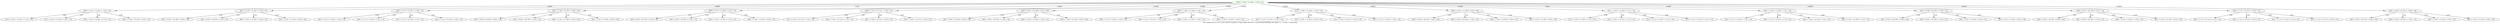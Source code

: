 digraph {
	overlap=false
	label="Tree exploration for K=2 arms and M=2 players using Selfish KLUCB U and RandomNewRank, for depth=2 : 19 leafs, 0 absorbing"
	0 [label="[[0/0 r=1,0/0 r=1], [0/0 r=1,0/0 r=1]]" color=green]
	0 -> 1 [label=0.0225 color=black]
	0 -> 2 [label=0.0625 color=black]
	0 -> 3 [label=0.203 color=black]
	0 -> 4 [label=0.0625 color=black]
	0 -> 5 [label=0.0625 color=black]
	0 -> 6 [label=0.0025 color=black]
	0 -> 7 [label=0.0625 color=black]
	0 -> 8 [label=0.0225 color=black]
	0 -> 9 [label=0.0025 color=black]
	0 -> 10 [label=0.0625 color=black]
	0 -> 11 [label=0.0225 color=black]
	0 -> 12 [label=0.203 color=black]
	0 -> 13 [label=0.0625 color=black]
	0 -> 14 [label=0.0625 color=black]
	0 -> 15 [label=0.0225 color=black]
	0 -> 16 [label=0.0625 color=black]
	1 [label="[[0/0 r=1,0/1 r=1], [0/1 r=1,0/0 r=1]]"]
	1 -> 17 [label=0.09 color=black]
	1 -> 18 [label=0.01 color=black]
	1 -> 19 [label=0.81 color=black]
	1 -> 20 [label=0.09 color=black]
	2 [label="[[0/1 r=1,0/0 r=1], [0/1 r=1,0/0 r=1]]"]
	2 -> 21 [label=0.25 color=black]
	2 -> 22 [label=0.25 color=black]
	2 -> 23 [label=0.25 color=black]
	2 -> 24 [label=0.25 color=black]
	3 [label="[[0/0 r=1,1/1 r=1], [0/1 r=1,0/0 r=1]]"]
	3 -> 25 [label=0.09 color=black]
	3 -> 26 [label=0.81 color=black]
	3 -> 27 [label=0.09 color=black]
	3 -> 28 [label=0.01 color=black]
	4 [label="[[0/1 r=1,0/0 r=1], [0/1 r=0,0/0 r=0]]"]
	4 -> 29 [label=0.25 color=black]
	4 -> 30 [label=0.25 color=black]
	4 -> 31 [label=0.25 color=black]
	4 -> 32 [label=0.25 color=black]
	5 [label="[[0/0 r=1,0/1 r=1], [0/0 r=1,0/1 r=1]]"]
	5 -> 33 [label=0.25 color=black]
	5 -> 34 [label=0.25 color=black]
	5 -> 35 [label=0.25 color=black]
	5 -> 36 [label=0.25 color=black]
	6 [label="[[0/0 r=1,0/1 r=1], [1/1 r=1,0/0 r=1]]"]
	6 -> 37 [label=0.09 color=black]
	6 -> 38 [label=0.81 color=black]
	6 -> 39 [label=0.09 color=black]
	6 -> 40 [label=0.01 color=black]
	7 [label="[[0/0 r=0,0/1 r=0], [0/0 r=0,0/1 r=0]]"]
	7 -> 41 [label=0.25 color=black]
	7 -> 42 [label=0.25 color=black]
	7 -> 43 [label=0.25 color=black]
	7 -> 44 [label=0.25 color=black]
	8 [label="[[0/1 r=1,0/0 r=1], [0/0 r=1,0/1 r=1]]"]
	8 -> 45 [label=0.81 color=black]
	8 -> 46 [label=0.09 color=black]
	8 -> 47 [label=0.01 color=black]
	8 -> 48 [label=0.09 color=black]
	9 [label="[[1/1 r=1,0/0 r=1], [0/0 r=1,0/1 r=1]]"]
	9 -> 49 [label=0.09 color=black]
	9 -> 50 [label=0.09 color=black]
	9 -> 51 [label=0.01 color=black]
	9 -> 52 [label=0.81 color=black]
	10 [label="[[0/0 r=1,0/1 r=1], [0/0 r=0,0/1 r=0]]"]
	10 -> 53 [label=0.25 color=black]
	10 -> 54 [label=0.25 color=black]
	10 -> 55 [label=0.25 color=black]
	10 -> 56 [label=0.25 color=black]
	11 [label="[[1/1 r=1,0/0 r=1], [0/0 r=1,1/1 r=1]]"]
	11 -> 57 [label=0.09 color=black]
	11 -> 58 [label=0.01 color=black]
	11 -> 59 [label=0.81 color=black]
	11 -> 60 [label=0.09 color=black]
	12 [label="[[0/1 r=1,0/0 r=1], [0/0 r=1,1/1 r=1]]"]
	12 -> 61 [label=0.81 color=black]
	12 -> 62 [label=0.09 color=black]
	12 -> 63 [label=0.01 color=black]
	12 -> 64 [label=0.09 color=black]
	13 [label="[[0/1 r=0,0/0 r=0], [0/1 r=1,0/0 r=1]]"]
	13 -> 65 [label=0.25 color=black]
	13 -> 66 [label=0.25 color=black]
	13 -> 67 [label=0.25 color=black]
	13 -> 68 [label=0.25 color=black]
	14 [label="[[0/0 r=0,0/1 r=0], [0/0 r=1,0/1 r=1]]"]
	14 -> 69 [label=0.25 color=black]
	14 -> 70 [label=0.25 color=black]
	14 -> 71 [label=0.25 color=black]
	14 -> 72 [label=0.25 color=black]
	15 [label="[[0/0 r=1,1/1 r=1], [1/1 r=1,0/0 r=1]]"]
	15 -> 73 [label=0.81 color=black]
	15 -> 74 [label=0.09 color=black]
	15 -> 75 [label=0.09 color=black]
	15 -> 76 [label=0.01 color=black]
	16 [label="[[0/1 r=0,0/0 r=0], [0/1 r=0,0/0 r=0]]"]
	16 -> 77 [label=0.25 color=black]
	16 -> 78 [label=0.25 color=black]
	16 -> 79 [label=0.25 color=black]
	16 -> 80 [label=0.25 color=black]
	17 [label="[[1/1 r=1,0/1 r=1], [0/1 r=1,1/1 r=1]]"]
	18 [label="[[1/1 r=1,0/1 r=1], [0/1 r=1,0/1 r=1]]"]
	19 [label="[[0/1 r=1,0/1 r=1], [0/1 r=1,1/1 r=1]]"]
	20 [label="[[0/1 r=1,0/1 r=1], [0/1 r=1,0/1 r=1]]"]
	21 [label="[[0/1 r=0,0/1 r=0], [0/1 r=0,0/1 r=0]]"]
	22 [label="[[0/1 r=0,0/1 r=0], [0/1 r=1,0/1 r=1]]"]
	23 [label="[[0/1 r=1,0/1 r=1], [0/1 r=1,0/1 r=1]]"]
	24 [label="[[0/1 r=1,0/1 r=1], [0/1 r=0,0/1 r=0]]"]
	25 [label="[[0/1 r=1,1/1 r=1], [0/1 r=1,0/1 r=1]]"]
	26 [label="[[0/1 r=1,1/1 r=1], [0/1 r=1,1/1 r=1]]"]
	27 [label="[[1/1 r=1,1/1 r=1], [0/1 r=1,1/1 r=1]]"]
	28 [label="[[1/1 r=1,1/1 r=1], [0/1 r=1,0/1 r=1]]"]
	29 [label="[[0/1 r=0,0/1 r=0], [0/1 r=0,0/1 r=0]]"]
	30 [label="[[0/1 r=0,0/1 r=0], [0/1 r=1,0/1 r=1]]"]
	31 [label="[[0/1 r=1,0/1 r=1], [0/1 r=1,0/1 r=1]]"]
	32 [label="[[0/1 r=1,0/1 r=1], [0/1 r=0,0/1 r=0]]"]
	33 [label="[[0/1 r=0,0/1 r=0], [0/1 r=0,0/1 r=0]]"]
	34 [label="[[0/1 r=0,0/1 r=0], [0/1 r=1,0/1 r=1]]"]
	35 [label="[[0/1 r=1,0/1 r=1], [0/1 r=1,0/1 r=1]]"]
	36 [label="[[0/1 r=1,0/1 r=1], [0/1 r=0,0/1 r=0]]"]
	37 [label="[[1/1 r=1,0/1 r=1], [1/1 r=1,1/1 r=1]]"]
	38 [label="[[0/1 r=1,0/1 r=1], [1/1 r=1,1/1 r=1]]"]
	39 [label="[[0/1 r=1,0/1 r=1], [1/1 r=1,0/1 r=1]]"]
	40 [label="[[1/1 r=1,0/1 r=1], [1/1 r=1,0/1 r=1]]"]
	41 [label="[[0/1 r=0,0/1 r=0], [0/1 r=0,0/1 r=0]]"]
	42 [label="[[0/1 r=0,0/1 r=0], [0/1 r=1,0/1 r=1]]"]
	43 [label="[[0/1 r=1,0/1 r=1], [0/1 r=1,0/1 r=1]]"]
	44 [label="[[0/1 r=1,0/1 r=1], [0/1 r=0,0/1 r=0]]"]
	45 [label="[[0/1 r=1,1/1 r=1], [0/1 r=1,0/1 r=1]]"]
	46 [label="[[0/1 r=1,1/1 r=1], [1/1 r=1,0/1 r=1]]"]
	47 [label="[[0/1 r=1,0/1 r=1], [1/1 r=1,0/1 r=1]]"]
	48 [label="[[0/1 r=1,0/1 r=1], [0/1 r=1,0/1 r=1]]"]
	49 [label="[[1/1 r=1,1/1 r=1], [1/1 r=1,0/1 r=1]]"]
	50 [label="[[1/1 r=1,0/1 r=1], [0/1 r=1,0/1 r=1]]"]
	51 [label="[[1/1 r=1,0/1 r=1], [1/1 r=1,0/1 r=1]]"]
	52 [label="[[1/1 r=1,1/1 r=1], [0/1 r=1,0/1 r=1]]"]
	53 [label="[[0/1 r=0,0/1 r=0], [0/1 r=0,0/1 r=0]]"]
	54 [label="[[0/1 r=0,0/1 r=0], [0/1 r=1,0/1 r=1]]"]
	55 [label="[[0/1 r=1,0/1 r=1], [0/1 r=1,0/1 r=1]]"]
	56 [label="[[0/1 r=1,0/1 r=1], [0/1 r=0,0/1 r=0]]"]
	57 [label="[[1/1 r=1,0/1 r=1], [0/1 r=1,1/1 r=1]]"]
	58 [label="[[1/1 r=1,0/1 r=1], [1/1 r=1,1/1 r=1]]"]
	59 [label="[[1/1 r=1,1/1 r=1], [0/1 r=1,1/1 r=1]]"]
	60 [label="[[1/1 r=1,1/1 r=1], [1/1 r=1,1/1 r=1]]"]
	61 [label="[[0/1 r=1,1/1 r=1], [0/1 r=1,1/1 r=1]]"]
	62 [label="[[0/1 r=1,1/1 r=1], [1/1 r=1,1/1 r=1]]"]
	63 [label="[[0/1 r=1,0/1 r=1], [1/1 r=1,1/1 r=1]]"]
	64 [label="[[0/1 r=1,0/1 r=1], [0/1 r=1,1/1 r=1]]"]
	65 [label="[[0/1 r=0,0/1 r=0], [0/1 r=0,0/1 r=0]]"]
	66 [label="[[0/1 r=0,0/1 r=0], [0/1 r=1,0/1 r=1]]"]
	67 [label="[[0/1 r=1,0/1 r=1], [0/1 r=1,0/1 r=1]]"]
	68 [label="[[0/1 r=1,0/1 r=1], [0/1 r=0,0/1 r=0]]"]
	69 [label="[[0/1 r=0,0/1 r=0], [0/1 r=0,0/1 r=0]]"]
	70 [label="[[0/1 r=0,0/1 r=0], [0/1 r=1,0/1 r=1]]"]
	71 [label="[[0/1 r=1,0/1 r=1], [0/1 r=1,0/1 r=1]]"]
	72 [label="[[0/1 r=1,0/1 r=1], [0/1 r=0,0/1 r=0]]"]
	73 [label="[[0/1 r=1,1/1 r=1], [1/1 r=1,1/1 r=1]]"]
	74 [label="[[0/1 r=1,1/1 r=1], [1/1 r=1,0/1 r=1]]"]
	75 [label="[[1/1 r=1,1/1 r=1], [1/1 r=1,1/1 r=1]]"]
	76 [label="[[1/1 r=1,1/1 r=1], [1/1 r=1,0/1 r=1]]"]
	77 [label="[[0/1 r=0,0/1 r=0], [0/1 r=0,0/1 r=0]]"]
	78 [label="[[0/1 r=0,0/1 r=0], [0/1 r=1,0/1 r=1]]"]
	79 [label="[[0/1 r=1,0/1 r=1], [0/1 r=1,0/1 r=1]]"]
	80 [label="[[0/1 r=1,0/1 r=1], [0/1 r=0,0/1 r=0]]"]
}
